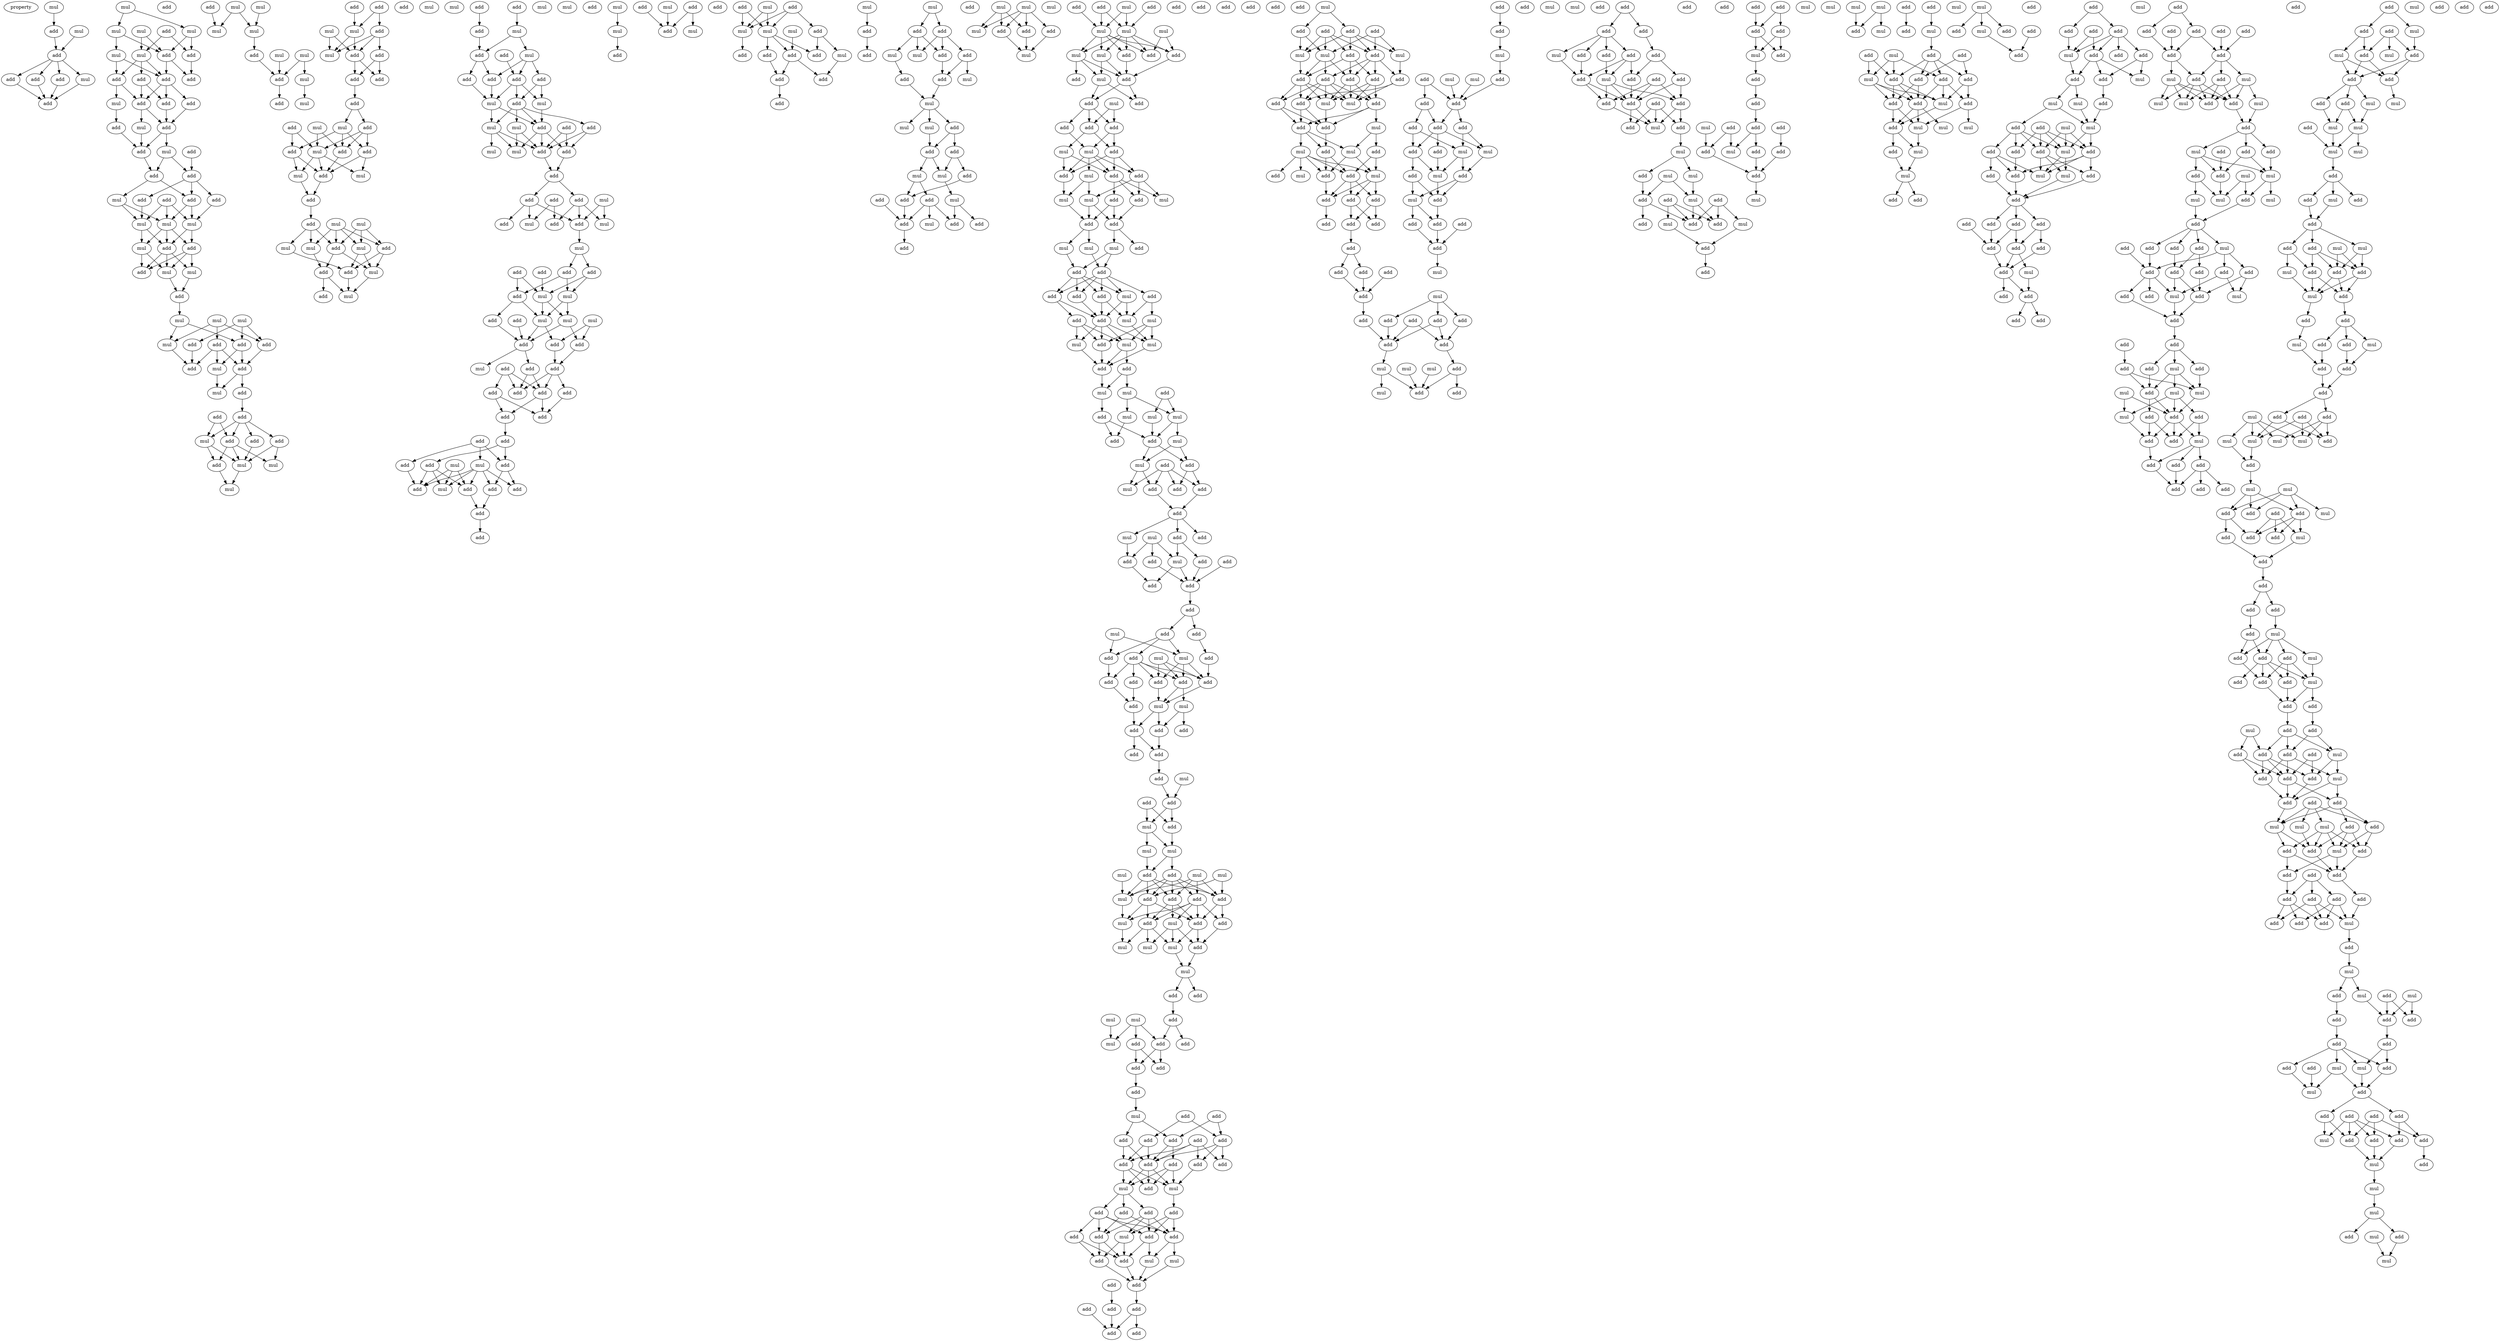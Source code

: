 digraph {
    node [fontcolor=black]
    property [mul=2,lf=1.7]
    0 [ label = mul ];
    1 [ label = mul ];
    2 [ label = add ];
    3 [ label = add ];
    4 [ label = add ];
    5 [ label = add ];
    6 [ label = add ];
    7 [ label = mul ];
    8 [ label = add ];
    9 [ label = mul ];
    10 [ label = mul ];
    11 [ label = add ];
    12 [ label = mul ];
    13 [ label = mul ];
    14 [ label = add ];
    15 [ label = mul ];
    16 [ label = mul ];
    17 [ label = add ];
    18 [ label = add ];
    19 [ label = add ];
    20 [ label = add ];
    21 [ label = add ];
    22 [ label = add ];
    23 [ label = add ];
    24 [ label = add ];
    25 [ label = mul ];
    26 [ label = mul ];
    27 [ label = add ];
    28 [ label = add ];
    29 [ label = mul ];
    30 [ label = add ];
    31 [ label = add ];
    32 [ label = add ];
    33 [ label = add ];
    34 [ label = add ];
    35 [ label = mul ];
    36 [ label = add ];
    37 [ label = add ];
    38 [ label = add ];
    39 [ label = mul ];
    40 [ label = mul ];
    41 [ label = mul ];
    42 [ label = add ];
    43 [ label = mul ];
    44 [ label = add ];
    45 [ label = mul ];
    46 [ label = add ];
    47 [ label = mul ];
    48 [ label = add ];
    49 [ label = mul ];
    50 [ label = mul ];
    51 [ label = mul ];
    52 [ label = mul ];
    53 [ label = add ];
    54 [ label = add ];
    55 [ label = add ];
    56 [ label = add ];
    57 [ label = mul ];
    58 [ label = add ];
    59 [ label = add ];
    60 [ label = mul ];
    61 [ label = add ];
    62 [ label = add ];
    63 [ label = add ];
    64 [ label = mul ];
    65 [ label = add ];
    66 [ label = add ];
    67 [ label = add ];
    68 [ label = mul ];
    69 [ label = add ];
    70 [ label = mul ];
    71 [ label = mul ];
    72 [ label = add ];
    73 [ label = add ];
    74 [ label = mul ];
    75 [ label = mul ];
    76 [ label = mul ];
    77 [ label = mul ];
    78 [ label = mul ];
    79 [ label = mul ];
    80 [ label = add ];
    81 [ label = add ];
    82 [ label = mul ];
    83 [ label = add ];
    84 [ label = mul ];
    85 [ label = add ];
    86 [ label = add ];
    87 [ label = mul ];
    88 [ label = mul ];
    89 [ label = add ];
    90 [ label = add ];
    91 [ label = mul ];
    92 [ label = add ];
    93 [ label = add ];
    94 [ label = add ];
    95 [ label = add ];
    96 [ label = add ];
    97 [ label = mul ];
    98 [ label = add ];
    99 [ label = mul ];
    100 [ label = add ];
    101 [ label = mul ];
    102 [ label = mul ];
    103 [ label = add ];
    104 [ label = add ];
    105 [ label = add ];
    106 [ label = mul ];
    107 [ label = add ];
    108 [ label = mul ];
    109 [ label = add ];
    110 [ label = add ];
    111 [ label = mul ];
    112 [ label = mul ];
    113 [ label = mul ];
    114 [ label = mul ];
    115 [ label = add ];
    116 [ label = mul ];
    117 [ label = add ];
    118 [ label = add ];
    119 [ label = add ];
    120 [ label = mul ];
    121 [ label = mul ];
    122 [ label = mul ];
    123 [ label = add ];
    124 [ label = add ];
    125 [ label = add ];
    126 [ label = add ];
    127 [ label = mul ];
    128 [ label = mul ];
    129 [ label = add ];
    130 [ label = mul ];
    131 [ label = add ];
    132 [ label = add ];
    133 [ label = add ];
    134 [ label = add ];
    135 [ label = add ];
    136 [ label = mul ];
    137 [ label = add ];
    138 [ label = mul ];
    139 [ label = add ];
    140 [ label = add ];
    141 [ label = mul ];
    142 [ label = mul ];
    143 [ label = add ];
    144 [ label = mul ];
    145 [ label = mul ];
    146 [ label = add ];
    147 [ label = add ];
    148 [ label = mul ];
    149 [ label = add ];
    150 [ label = add ];
    151 [ label = add ];
    152 [ label = add ];
    153 [ label = mul ];
    154 [ label = mul ];
    155 [ label = mul ];
    156 [ label = add ];
    157 [ label = add ];
    158 [ label = add ];
    159 [ label = mul ];
    160 [ label = add ];
    161 [ label = add ];
    162 [ label = add ];
    163 [ label = add ];
    164 [ label = add ];
    165 [ label = mul ];
    166 [ label = mul ];
    167 [ label = mul ];
    168 [ label = add ];
    169 [ label = add ];
    170 [ label = mul ];
    171 [ label = mul ];
    172 [ label = add ];
    173 [ label = add ];
    174 [ label = add ];
    175 [ label = add ];
    176 [ label = mul ];
    177 [ label = add ];
    178 [ label = add ];
    179 [ label = add ];
    180 [ label = add ];
    181 [ label = add ];
    182 [ label = add ];
    183 [ label = add ];
    184 [ label = add ];
    185 [ label = add ];
    186 [ label = add ];
    187 [ label = add ];
    188 [ label = mul ];
    189 [ label = add ];
    190 [ label = mul ];
    191 [ label = add ];
    192 [ label = mul ];
    193 [ label = add ];
    194 [ label = add ];
    195 [ label = add ];
    196 [ label = add ];
    197 [ label = add ];
    198 [ label = add ];
    199 [ label = add ];
    200 [ label = mul ];
    201 [ label = mul ];
    202 [ label = add ];
    203 [ label = add ];
    204 [ label = add ];
    205 [ label = mul ];
    206 [ label = add ];
    207 [ label = mul ];
    208 [ label = add ];
    209 [ label = mul ];
    210 [ label = add ];
    211 [ label = add ];
    212 [ label = mul ];
    213 [ label = mul ];
    214 [ label = mul ];
    215 [ label = add ];
    216 [ label = add ];
    217 [ label = mul ];
    218 [ label = add ];
    219 [ label = add ];
    220 [ label = add ];
    221 [ label = add ];
    222 [ label = add ];
    223 [ label = add ];
    224 [ label = mul ];
    225 [ label = add ];
    226 [ label = add ];
    227 [ label = mul ];
    228 [ label = add ];
    229 [ label = add ];
    230 [ label = mul ];
    231 [ label = mul ];
    232 [ label = add ];
    233 [ label = add ];
    234 [ label = add ];
    235 [ label = add ];
    236 [ label = mul ];
    237 [ label = mul ];
    238 [ label = mul ];
    239 [ label = mul ];
    240 [ label = add ];
    241 [ label = add ];
    242 [ label = add ];
    243 [ label = mul ];
    244 [ label = mul ];
    245 [ label = add ];
    246 [ label = add ];
    247 [ label = add ];
    248 [ label = add ];
    249 [ label = mul ];
    250 [ label = add ];
    251 [ label = mul ];
    252 [ label = add ];
    253 [ label = add ];
    254 [ label = add ];
    255 [ label = add ];
    256 [ label = mul ];
    257 [ label = mul ];
    258 [ label = add ];
    259 [ label = mul ];
    260 [ label = add ];
    261 [ label = add ];
    262 [ label = mul ];
    263 [ label = mul ];
    264 [ label = add ];
    265 [ label = add ];
    266 [ label = add ];
    267 [ label = mul ];
    268 [ label = add ];
    269 [ label = mul ];
    270 [ label = mul ];
    271 [ label = mul ];
    272 [ label = mul ];
    273 [ label = add ];
    274 [ label = add ];
    275 [ label = add ];
    276 [ label = mul ];
    277 [ label = add ];
    278 [ label = add ];
    279 [ label = mul ];
    280 [ label = mul ];
    281 [ label = add ];
    282 [ label = add ];
    283 [ label = add ];
    284 [ label = add ];
    285 [ label = add ];
    286 [ label = add ];
    287 [ label = mul ];
    288 [ label = mul ];
    289 [ label = mul ];
    290 [ label = add ];
    291 [ label = add ];
    292 [ label = add ];
    293 [ label = add ];
    294 [ label = mul ];
    295 [ label = mul ];
    296 [ label = mul ];
    297 [ label = add ];
    298 [ label = add ];
    299 [ label = add ];
    300 [ label = add ];
    301 [ label = add ];
    302 [ label = mul ];
    303 [ label = mul ];
    304 [ label = mul ];
    305 [ label = add ];
    306 [ label = add ];
    307 [ label = add ];
    308 [ label = mul ];
    309 [ label = add ];
    310 [ label = add ];
    311 [ label = add ];
    312 [ label = add ];
    313 [ label = mul ];
    314 [ label = add ];
    315 [ label = mul ];
    316 [ label = mul ];
    317 [ label = add ];
    318 [ label = mul ];
    319 [ label = mul ];
    320 [ label = add ];
    321 [ label = add ];
    322 [ label = mul ];
    323 [ label = add ];
    324 [ label = mul ];
    325 [ label = mul ];
    326 [ label = add ];
    327 [ label = mul ];
    328 [ label = add ];
    329 [ label = mul ];
    330 [ label = mul ];
    331 [ label = add ];
    332 [ label = add ];
    333 [ label = add ];
    334 [ label = add ];
    335 [ label = mul ];
    336 [ label = mul ];
    337 [ label = add ];
    338 [ label = add ];
    339 [ label = add ];
    340 [ label = add ];
    341 [ label = add ];
    342 [ label = mul ];
    343 [ label = mul ];
    344 [ label = add ];
    345 [ label = add ];
    346 [ label = mul ];
    347 [ label = add ];
    348 [ label = add ];
    349 [ label = add ];
    350 [ label = add ];
    351 [ label = add ];
    352 [ label = add ];
    353 [ label = add ];
    354 [ label = add ];
    355 [ label = mul ];
    356 [ label = add ];
    357 [ label = add ];
    358 [ label = add ];
    359 [ label = mul ];
    360 [ label = mul ];
    361 [ label = add ];
    362 [ label = add ];
    363 [ label = add ];
    364 [ label = add ];
    365 [ label = add ];
    366 [ label = add ];
    367 [ label = mul ];
    368 [ label = mul ];
    369 [ label = add ];
    370 [ label = add ];
    371 [ label = add ];
    372 [ label = add ];
    373 [ label = add ];
    374 [ label = add ];
    375 [ label = add ];
    376 [ label = add ];
    377 [ label = mul ];
    378 [ label = add ];
    379 [ label = add ];
    380 [ label = add ];
    381 [ label = add ];
    382 [ label = mul ];
    383 [ label = mul ];
    384 [ label = mul ];
    385 [ label = add ];
    386 [ label = mul ];
    387 [ label = mul ];
    388 [ label = add ];
    389 [ label = mul ];
    390 [ label = add ];
    391 [ label = add ];
    392 [ label = mul ];
    393 [ label = add ];
    394 [ label = add ];
    395 [ label = mul ];
    396 [ label = add ];
    397 [ label = mul ];
    398 [ label = add ];
    399 [ label = add ];
    400 [ label = add ];
    401 [ label = mul ];
    402 [ label = mul ];
    403 [ label = mul ];
    404 [ label = mul ];
    405 [ label = add ];
    406 [ label = add ];
    407 [ label = mul ];
    408 [ label = mul ];
    409 [ label = add ];
    410 [ label = add ];
    411 [ label = mul ];
    412 [ label = add ];
    413 [ label = add ];
    414 [ label = add ];
    415 [ label = add ];
    416 [ label = add ];
    417 [ label = add ];
    418 [ label = mul ];
    419 [ label = add ];
    420 [ label = add ];
    421 [ label = add ];
    422 [ label = add ];
    423 [ label = add ];
    424 [ label = add ];
    425 [ label = add ];
    426 [ label = add ];
    427 [ label = add ];
    428 [ label = add ];
    429 [ label = add ];
    430 [ label = mul ];
    431 [ label = add ];
    432 [ label = mul ];
    433 [ label = add ];
    434 [ label = add ];
    435 [ label = add ];
    436 [ label = add ];
    437 [ label = add ];
    438 [ label = mul ];
    439 [ label = add ];
    440 [ label = add ];
    441 [ label = add ];
    442 [ label = add ];
    443 [ label = mul ];
    444 [ label = mul ];
    445 [ label = add ];
    446 [ label = add ];
    447 [ label = add ];
    448 [ label = add ];
    449 [ label = add ];
    450 [ label = add ];
    451 [ label = add ];
    452 [ label = add ];
    453 [ label = mul ];
    454 [ label = add ];
    455 [ label = add ];
    456 [ label = add ];
    457 [ label = add ];
    458 [ label = add ];
    459 [ label = mul ];
    460 [ label = mul ];
    461 [ label = mul ];
    462 [ label = add ];
    463 [ label = add ];
    464 [ label = add ];
    465 [ label = add ];
    466 [ label = add ];
    467 [ label = add ];
    468 [ label = mul ];
    469 [ label = mul ];
    470 [ label = add ];
    471 [ label = add ];
    472 [ label = add ];
    473 [ label = add ];
    474 [ label = add ];
    475 [ label = mul ];
    476 [ label = add ];
    477 [ label = mul ];
    478 [ label = add ];
    479 [ label = mul ];
    480 [ label = add ];
    481 [ label = add ];
    482 [ label = add ];
    483 [ label = mul ];
    484 [ label = mul ];
    485 [ label = add ];
    486 [ label = add ];
    487 [ label = add ];
    488 [ label = add ];
    489 [ label = add ];
    490 [ label = add ];
    491 [ label = add ];
    492 [ label = add ];
    493 [ label = add ];
    494 [ label = add ];
    495 [ label = add ];
    496 [ label = mul ];
    497 [ label = add ];
    498 [ label = add ];
    499 [ label = add ];
    500 [ label = add ];
    501 [ label = add ];
    502 [ label = add ];
    503 [ label = add ];
    504 [ label = add ];
    505 [ label = mul ];
    506 [ label = mul ];
    507 [ label = mul ];
    508 [ label = add ];
    509 [ label = add ];
    510 [ label = mul ];
    511 [ label = add ];
    512 [ label = add ];
    513 [ label = add ];
    514 [ label = mul ];
    515 [ label = mul ];
    516 [ label = add ];
    517 [ label = mul ];
    518 [ label = add ];
    519 [ label = add ];
    520 [ label = add ];
    521 [ label = add ];
    522 [ label = add ];
    523 [ label = add ];
    524 [ label = add ];
    525 [ label = mul ];
    526 [ label = mul ];
    527 [ label = add ];
    528 [ label = mul ];
    529 [ label = add ];
    530 [ label = add ];
    531 [ label = mul ];
    532 [ label = add ];
    533 [ label = add ];
    534 [ label = add ];
    535 [ label = mul ];
    536 [ label = add ];
    537 [ label = add ];
    538 [ label = mul ];
    539 [ label = add ];
    540 [ label = mul ];
    541 [ label = add ];
    542 [ label = add ];
    543 [ label = add ];
    544 [ label = mul ];
    545 [ label = add ];
    546 [ label = add ];
    547 [ label = add ];
    548 [ label = add ];
    549 [ label = add ];
    550 [ label = add ];
    551 [ label = add ];
    552 [ label = mul ];
    553 [ label = add ];
    554 [ label = add ];
    555 [ label = add ];
    556 [ label = add ];
    557 [ label = add ];
    558 [ label = add ];
    559 [ label = mul ];
    560 [ label = add ];
    561 [ label = mul ];
    562 [ label = mul ];
    563 [ label = mul ];
    564 [ label = add ];
    565 [ label = mul ];
    566 [ label = add ];
    567 [ label = add ];
    568 [ label = add ];
    569 [ label = add ];
    570 [ label = mul ];
    571 [ label = add ];
    572 [ label = mul ];
    573 [ label = add ];
    574 [ label = add ];
    575 [ label = add ];
    576 [ label = add ];
    577 [ label = add ];
    578 [ label = add ];
    579 [ label = add ];
    580 [ label = mul ];
    581 [ label = add ];
    582 [ label = add ];
    583 [ label = mul ];
    584 [ label = add ];
    585 [ label = add ];
    586 [ label = add ];
    587 [ label = add ];
    588 [ label = mul ];
    589 [ label = add ];
    590 [ label = add ];
    591 [ label = mul ];
    592 [ label = add ];
    593 [ label = add ];
    594 [ label = mul ];
    595 [ label = add ];
    596 [ label = add ];
    597 [ label = mul ];
    598 [ label = mul ];
    599 [ label = mul ];
    600 [ label = add ];
    601 [ label = add ];
    602 [ label = add ];
    603 [ label = mul ];
    604 [ label = add ];
    605 [ label = mul ];
    606 [ label = add ];
    607 [ label = add ];
    608 [ label = mul ];
    609 [ label = add ];
    610 [ label = add ];
    611 [ label = add ];
    612 [ label = add ];
    613 [ label = mul ];
    614 [ label = add ];
    615 [ label = add ];
    616 [ label = add ];
    617 [ label = add ];
    618 [ label = mul ];
    619 [ label = add ];
    620 [ label = mul ];
    621 [ label = mul ];
    622 [ label = mul ];
    623 [ label = mul ];
    624 [ label = add ];
    625 [ label = mul ];
    626 [ label = add ];
    627 [ label = mul ];
    628 [ label = add ];
    629 [ label = mul ];
    630 [ label = add ];
    631 [ label = add ];
    632 [ label = add ];
    633 [ label = mul ];
    634 [ label = add ];
    635 [ label = add ];
    636 [ label = add ];
    637 [ label = add ];
    638 [ label = add ];
    639 [ label = add ];
    640 [ label = add ];
    641 [ label = add ];
    642 [ label = mul ];
    643 [ label = add ];
    644 [ label = mul ];
    645 [ label = add ];
    646 [ label = add ];
    647 [ label = mul ];
    648 [ label = add ];
    649 [ label = mul ];
    650 [ label = add ];
    651 [ label = add ];
    652 [ label = mul ];
    653 [ label = mul ];
    654 [ label = add ];
    655 [ label = mul ];
    656 [ label = add ];
    657 [ label = add ];
    658 [ label = add ];
    659 [ label = mul ];
    660 [ label = mul ];
    661 [ label = add ];
    662 [ label = add ];
    663 [ label = add ];
    664 [ label = add ];
    665 [ label = add ];
    666 [ label = add ];
    667 [ label = mul ];
    668 [ label = add ];
    669 [ label = add ];
    670 [ label = add ];
    671 [ label = add ];
    672 [ label = add ];
    673 [ label = add ];
    674 [ label = mul ];
    675 [ label = add ];
    676 [ label = add ];
    677 [ label = add ];
    678 [ label = add ];
    679 [ label = add ];
    680 [ label = add ];
    681 [ label = add ];
    682 [ label = add ];
    683 [ label = add ];
    684 [ label = add ];
    685 [ label = add ];
    686 [ label = add ];
    687 [ label = mul ];
    688 [ label = add ];
    689 [ label = add ];
    690 [ label = mul ];
    691 [ label = mul ];
    692 [ label = mul ];
    693 [ label = add ];
    694 [ label = mul ];
    695 [ label = add ];
    696 [ label = add ];
    697 [ label = add ];
    698 [ label = mul ];
    699 [ label = add ];
    700 [ label = add ];
    701 [ label = add ];
    702 [ label = mul ];
    703 [ label = mul ];
    704 [ label = add ];
    705 [ label = add ];
    706 [ label = add ];
    707 [ label = mul ];
    708 [ label = mul ];
    709 [ label = mul ];
    710 [ label = add ];
    711 [ label = add ];
    712 [ label = add ];
    713 [ label = add ];
    714 [ label = mul ];
    715 [ label = add ];
    716 [ label = add ];
    717 [ label = add ];
    718 [ label = add ];
    719 [ label = add ];
    720 [ label = add ];
    721 [ label = mul ];
    722 [ label = add ];
    723 [ label = add ];
    724 [ label = mul ];
    725 [ label = add ];
    726 [ label = add ];
    727 [ label = add ];
    728 [ label = add ];
    729 [ label = add ];
    730 [ label = add ];
    731 [ label = mul ];
    732 [ label = add ];
    733 [ label = mul ];
    734 [ label = add ];
    735 [ label = mul ];
    736 [ label = mul ];
    737 [ label = add ];
    738 [ label = add ];
    739 [ label = add ];
    740 [ label = mul ];
    741 [ label = add ];
    742 [ label = mul ];
    743 [ label = add ];
    744 [ label = add ];
    745 [ label = add ];
    746 [ label = add ];
    747 [ label = add ];
    748 [ label = add ];
    749 [ label = add ];
    750 [ label = add ];
    751 [ label = mul ];
    752 [ label = add ];
    753 [ label = add ];
    754 [ label = add ];
    755 [ label = mul ];
    756 [ label = mul ];
    757 [ label = add ];
    758 [ label = add ];
    759 [ label = add ];
    760 [ label = mul ];
    761 [ label = add ];
    762 [ label = add ];
    763 [ label = mul ];
    764 [ label = mul ];
    765 [ label = add ];
    766 [ label = mul ];
    767 [ label = mul ];
    768 [ label = mul ];
    769 [ label = add ];
    770 [ label = mul ];
    771 [ label = add ];
    772 [ label = add ];
    773 [ label = add ];
    774 [ label = add ];
    775 [ label = add ];
    776 [ label = mul ];
    777 [ label = mul ];
    778 [ label = add ];
    779 [ label = add ];
    780 [ label = mul ];
    781 [ label = add ];
    782 [ label = add ];
    783 [ label = mul ];
    784 [ label = add ];
    785 [ label = add ];
    786 [ label = add ];
    787 [ label = add ];
    788 [ label = mul ];
    789 [ label = mul ];
    790 [ label = add ];
    791 [ label = mul ];
    792 [ label = add ];
    793 [ label = add ];
    794 [ label = add ];
    795 [ label = add ];
    796 [ label = add ];
    797 [ label = mul ];
    798 [ label = mul ];
    799 [ label = mul ];
    800 [ label = mul ];
    801 [ label = mul ];
    802 [ label = add ];
    803 [ label = add ];
    804 [ label = mul ];
    805 [ label = mul ];
    806 [ label = add ];
    807 [ label = add ];
    808 [ label = add ];
    809 [ label = add ];
    810 [ label = mul ];
    811 [ label = add ];
    812 [ label = mul ];
    813 [ label = add ];
    814 [ label = add ];
    815 [ label = add ];
    816 [ label = add ];
    817 [ label = add ];
    818 [ label = add ];
    819 [ label = add ];
    820 [ label = mul ];
    821 [ label = add ];
    822 [ label = add ];
    823 [ label = mul ];
    824 [ label = add ];
    825 [ label = mul ];
    826 [ label = add ];
    827 [ label = add ];
    828 [ label = add ];
    829 [ label = add ];
    830 [ label = add ];
    831 [ label = mul ];
    832 [ label = add ];
    833 [ label = add ];
    834 [ label = add ];
    835 [ label = mul ];
    836 [ label = add ];
    837 [ label = add ];
    838 [ label = add ];
    839 [ label = add ];
    840 [ label = mul ];
    841 [ label = add ];
    842 [ label = add ];
    843 [ label = add ];
    844 [ label = add ];
    845 [ label = add ];
    846 [ label = add ];
    847 [ label = mul ];
    848 [ label = add ];
    849 [ label = mul ];
    850 [ label = mul ];
    851 [ label = add ];
    852 [ label = add ];
    853 [ label = mul ];
    854 [ label = add ];
    855 [ label = add ];
    856 [ label = add ];
    857 [ label = add ];
    858 [ label = add ];
    859 [ label = add ];
    860 [ label = add ];
    861 [ label = add ];
    862 [ label = add ];
    863 [ label = add ];
    864 [ label = add ];
    865 [ label = mul ];
    866 [ label = add ];
    867 [ label = mul ];
    868 [ label = add ];
    869 [ label = mul ];
    870 [ label = mul ];
    871 [ label = add ];
    872 [ label = add ];
    873 [ label = add ];
    874 [ label = add ];
    875 [ label = add ];
    876 [ label = add ];
    877 [ label = add ];
    878 [ label = add ];
    879 [ label = mul ];
    880 [ label = add ];
    881 [ label = add ];
    882 [ label = mul ];
    883 [ label = mul ];
    884 [ label = add ];
    885 [ label = add ];
    886 [ label = add ];
    887 [ label = add ];
    888 [ label = add ];
    889 [ label = add ];
    890 [ label = add ];
    891 [ label = add ];
    892 [ label = mul ];
    893 [ label = add ];
    894 [ label = mul ];
    895 [ label = add ];
    896 [ label = mul ];
    897 [ label = add ];
    898 [ label = mul ];
    899 [ label = add ];
    900 [ label = mul ];
    901 [ label = add ];
    902 [ label = add ];
    903 [ label = mul ];
    0 -> 2 [ name = 0 ];
    1 -> 3 [ name = 1 ];
    2 -> 3 [ name = 2 ];
    3 -> 4 [ name = 3 ];
    3 -> 5 [ name = 4 ];
    3 -> 6 [ name = 5 ];
    3 -> 7 [ name = 6 ];
    4 -> 8 [ name = 7 ];
    5 -> 8 [ name = 8 ];
    6 -> 8 [ name = 9 ];
    7 -> 8 [ name = 10 ];
    9 -> 10 [ name = 11 ];
    9 -> 13 [ name = 12 ];
    10 -> 14 [ name = 13 ];
    10 -> 17 [ name = 14 ];
    11 -> 16 [ name = 15 ];
    11 -> 17 [ name = 16 ];
    12 -> 14 [ name = 17 ];
    12 -> 16 [ name = 18 ];
    13 -> 14 [ name = 19 ];
    13 -> 15 [ name = 20 ];
    14 -> 19 [ name = 21 ];
    14 -> 21 [ name = 22 ];
    15 -> 19 [ name = 23 ];
    15 -> 20 [ name = 24 ];
    16 -> 18 [ name = 25 ];
    16 -> 19 [ name = 26 ];
    16 -> 20 [ name = 27 ];
    17 -> 21 [ name = 28 ];
    18 -> 23 [ name = 29 ];
    18 -> 24 [ name = 30 ];
    19 -> 22 [ name = 31 ];
    19 -> 23 [ name = 32 ];
    19 -> 24 [ name = 33 ];
    20 -> 24 [ name = 34 ];
    20 -> 25 [ name = 35 ];
    22 -> 27 [ name = 36 ];
    23 -> 27 [ name = 37 ];
    24 -> 26 [ name = 38 ];
    24 -> 27 [ name = 39 ];
    25 -> 28 [ name = 40 ];
    26 -> 30 [ name = 41 ];
    27 -> 29 [ name = 42 ];
    27 -> 30 [ name = 43 ];
    28 -> 30 [ name = 44 ];
    29 -> 32 [ name = 45 ];
    29 -> 33 [ name = 46 ];
    30 -> 32 [ name = 47 ];
    31 -> 33 [ name = 48 ];
    32 -> 35 [ name = 49 ];
    32 -> 38 [ name = 50 ];
    33 -> 36 [ name = 51 ];
    33 -> 37 [ name = 52 ];
    33 -> 38 [ name = 53 ];
    34 -> 39 [ name = 54 ];
    34 -> 40 [ name = 55 ];
    34 -> 41 [ name = 56 ];
    35 -> 39 [ name = 57 ];
    35 -> 41 [ name = 58 ];
    36 -> 40 [ name = 59 ];
    37 -> 41 [ name = 60 ];
    38 -> 39 [ name = 61 ];
    38 -> 40 [ name = 62 ];
    39 -> 42 [ name = 63 ];
    39 -> 43 [ name = 64 ];
    39 -> 44 [ name = 65 ];
    40 -> 42 [ name = 66 ];
    40 -> 44 [ name = 67 ];
    41 -> 42 [ name = 68 ];
    41 -> 43 [ name = 69 ];
    42 -> 45 [ name = 70 ];
    42 -> 46 [ name = 71 ];
    42 -> 47 [ name = 72 ];
    43 -> 46 [ name = 73 ];
    43 -> 47 [ name = 74 ];
    44 -> 45 [ name = 75 ];
    44 -> 46 [ name = 76 ];
    44 -> 47 [ name = 77 ];
    45 -> 48 [ name = 78 ];
    47 -> 48 [ name = 79 ];
    48 -> 50 [ name = 80 ];
    49 -> 54 [ name = 81 ];
    49 -> 55 [ name = 82 ];
    49 -> 56 [ name = 83 ];
    50 -> 52 [ name = 84 ];
    50 -> 56 [ name = 85 ];
    51 -> 52 [ name = 86 ];
    51 -> 53 [ name = 87 ];
    51 -> 55 [ name = 88 ];
    52 -> 58 [ name = 89 ];
    53 -> 57 [ name = 90 ];
    53 -> 58 [ name = 91 ];
    53 -> 59 [ name = 92 ];
    54 -> 58 [ name = 93 ];
    55 -> 59 [ name = 94 ];
    56 -> 57 [ name = 95 ];
    56 -> 59 [ name = 96 ];
    57 -> 60 [ name = 97 ];
    59 -> 60 [ name = 98 ];
    59 -> 61 [ name = 99 ];
    61 -> 63 [ name = 100 ];
    62 -> 64 [ name = 101 ];
    62 -> 66 [ name = 102 ];
    63 -> 64 [ name = 103 ];
    63 -> 65 [ name = 104 ];
    63 -> 66 [ name = 105 ];
    63 -> 67 [ name = 106 ];
    64 -> 68 [ name = 107 ];
    64 -> 69 [ name = 108 ];
    65 -> 68 [ name = 109 ];
    66 -> 68 [ name = 110 ];
    66 -> 69 [ name = 111 ];
    66 -> 70 [ name = 112 ];
    67 -> 68 [ name = 113 ];
    67 -> 70 [ name = 114 ];
    68 -> 71 [ name = 115 ];
    69 -> 71 [ name = 116 ];
    73 -> 77 [ name = 117 ];
    74 -> 76 [ name = 118 ];
    75 -> 76 [ name = 119 ];
    75 -> 77 [ name = 120 ];
    76 -> 80 [ name = 121 ];
    78 -> 81 [ name = 122 ];
    79 -> 81 [ name = 123 ];
    79 -> 82 [ name = 124 ];
    80 -> 81 [ name = 125 ];
    81 -> 83 [ name = 126 ];
    82 -> 84 [ name = 127 ];
    85 -> 88 [ name = 128 ];
    85 -> 89 [ name = 129 ];
    86 -> 88 [ name = 130 ];
    87 -> 91 [ name = 131 ];
    87 -> 92 [ name = 132 ];
    88 -> 91 [ name = 133 ];
    88 -> 92 [ name = 134 ];
    89 -> 90 [ name = 135 ];
    89 -> 91 [ name = 136 ];
    89 -> 92 [ name = 137 ];
    90 -> 93 [ name = 138 ];
    90 -> 95 [ name = 139 ];
    92 -> 93 [ name = 140 ];
    92 -> 95 [ name = 141 ];
    95 -> 96 [ name = 142 ];
    96 -> 98 [ name = 143 ];
    96 -> 101 [ name = 144 ];
    98 -> 102 [ name = 145 ];
    98 -> 103 [ name = 146 ];
    98 -> 104 [ name = 147 ];
    99 -> 102 [ name = 148 ];
    99 -> 103 [ name = 149 ];
    100 -> 102 [ name = 150 ];
    100 -> 105 [ name = 151 ];
    101 -> 103 [ name = 152 ];
    101 -> 104 [ name = 153 ];
    101 -> 105 [ name = 154 ];
    102 -> 106 [ name = 155 ];
    102 -> 107 [ name = 156 ];
    102 -> 108 [ name = 157 ];
    103 -> 107 [ name = 158 ];
    104 -> 106 [ name = 159 ];
    104 -> 107 [ name = 160 ];
    105 -> 107 [ name = 161 ];
    105 -> 108 [ name = 162 ];
    107 -> 109 [ name = 163 ];
    108 -> 109 [ name = 164 ];
    109 -> 110 [ name = 165 ];
    110 -> 113 [ name = 166 ];
    110 -> 114 [ name = 167 ];
    110 -> 115 [ name = 168 ];
    111 -> 115 [ name = 169 ];
    111 -> 116 [ name = 170 ];
    111 -> 117 [ name = 171 ];
    112 -> 113 [ name = 172 ];
    112 -> 115 [ name = 173 ];
    112 -> 116 [ name = 174 ];
    112 -> 117 [ name = 175 ];
    113 -> 119 [ name = 176 ];
    114 -> 118 [ name = 177 ];
    115 -> 119 [ name = 178 ];
    115 -> 120 [ name = 179 ];
    116 -> 118 [ name = 180 ];
    116 -> 120 [ name = 181 ];
    117 -> 118 [ name = 182 ];
    117 -> 120 [ name = 183 ];
    118 -> 121 [ name = 184 ];
    119 -> 121 [ name = 185 ];
    119 -> 123 [ name = 186 ];
    120 -> 121 [ name = 187 ];
    124 -> 126 [ name = 188 ];
    125 -> 127 [ name = 189 ];
    126 -> 131 [ name = 190 ];
    127 -> 128 [ name = 191 ];
    127 -> 131 [ name = 192 ];
    128 -> 132 [ name = 193 ];
    128 -> 134 [ name = 194 ];
    128 -> 135 [ name = 195 ];
    129 -> 134 [ name = 196 ];
    131 -> 133 [ name = 197 ];
    131 -> 135 [ name = 198 ];
    132 -> 137 [ name = 199 ];
    132 -> 138 [ name = 200 ];
    133 -> 136 [ name = 201 ];
    134 -> 136 [ name = 202 ];
    134 -> 137 [ name = 203 ];
    134 -> 138 [ name = 204 ];
    135 -> 136 [ name = 205 ];
    136 -> 139 [ name = 206 ];
    136 -> 141 [ name = 207 ];
    137 -> 139 [ name = 208 ];
    137 -> 140 [ name = 209 ];
    137 -> 141 [ name = 210 ];
    137 -> 142 [ name = 211 ];
    138 -> 139 [ name = 212 ];
    139 -> 146 [ name = 213 ];
    139 -> 147 [ name = 214 ];
    139 -> 148 [ name = 215 ];
    140 -> 146 [ name = 216 ];
    140 -> 147 [ name = 217 ];
    141 -> 145 [ name = 218 ];
    141 -> 147 [ name = 219 ];
    141 -> 148 [ name = 220 ];
    142 -> 147 [ name = 221 ];
    142 -> 148 [ name = 222 ];
    143 -> 146 [ name = 223 ];
    143 -> 147 [ name = 224 ];
    146 -> 149 [ name = 225 ];
    147 -> 149 [ name = 226 ];
    149 -> 150 [ name = 227 ];
    149 -> 151 [ name = 228 ];
    150 -> 155 [ name = 229 ];
    150 -> 157 [ name = 230 ];
    150 -> 158 [ name = 231 ];
    151 -> 154 [ name = 232 ];
    151 -> 156 [ name = 233 ];
    151 -> 158 [ name = 234 ];
    152 -> 155 [ name = 235 ];
    152 -> 156 [ name = 236 ];
    153 -> 154 [ name = 237 ];
    153 -> 158 [ name = 238 ];
    158 -> 159 [ name = 239 ];
    159 -> 161 [ name = 240 ];
    159 -> 163 [ name = 241 ];
    160 -> 165 [ name = 242 ];
    161 -> 165 [ name = 243 ];
    161 -> 166 [ name = 244 ];
    162 -> 164 [ name = 245 ];
    162 -> 165 [ name = 246 ];
    163 -> 164 [ name = 247 ];
    163 -> 166 [ name = 248 ];
    164 -> 167 [ name = 249 ];
    164 -> 168 [ name = 250 ];
    165 -> 167 [ name = 251 ];
    165 -> 170 [ name = 252 ];
    166 -> 167 [ name = 253 ];
    166 -> 170 [ name = 254 ];
    167 -> 172 [ name = 255 ];
    167 -> 174 [ name = 256 ];
    168 -> 172 [ name = 257 ];
    169 -> 172 [ name = 258 ];
    170 -> 172 [ name = 259 ];
    170 -> 173 [ name = 260 ];
    171 -> 173 [ name = 261 ];
    171 -> 174 [ name = 262 ];
    172 -> 176 [ name = 263 ];
    172 -> 177 [ name = 264 ];
    173 -> 175 [ name = 265 ];
    174 -> 175 [ name = 266 ];
    175 -> 179 [ name = 267 ];
    175 -> 180 [ name = 268 ];
    175 -> 182 [ name = 269 ];
    177 -> 179 [ name = 270 ];
    177 -> 182 [ name = 271 ];
    178 -> 179 [ name = 272 ];
    178 -> 181 [ name = 273 ];
    178 -> 182 [ name = 274 ];
    179 -> 183 [ name = 275 ];
    179 -> 184 [ name = 276 ];
    180 -> 183 [ name = 277 ];
    181 -> 183 [ name = 278 ];
    181 -> 184 [ name = 279 ];
    184 -> 185 [ name = 280 ];
    185 -> 189 [ name = 281 ];
    185 -> 191 [ name = 282 ];
    186 -> 187 [ name = 283 ];
    186 -> 189 [ name = 284 ];
    186 -> 190 [ name = 285 ];
    187 -> 196 [ name = 286 ];
    188 -> 192 [ name = 287 ];
    188 -> 194 [ name = 288 ];
    188 -> 196 [ name = 289 ];
    189 -> 193 [ name = 290 ];
    189 -> 195 [ name = 291 ];
    190 -> 192 [ name = 292 ];
    190 -> 193 [ name = 293 ];
    190 -> 194 [ name = 294 ];
    190 -> 195 [ name = 295 ];
    190 -> 196 [ name = 296 ];
    191 -> 192 [ name = 297 ];
    191 -> 194 [ name = 298 ];
    191 -> 196 [ name = 299 ];
    194 -> 197 [ name = 300 ];
    195 -> 197 [ name = 301 ];
    197 -> 198 [ name = 302 ];
    200 -> 201 [ name = 303 ];
    201 -> 202 [ name = 304 ];
    203 -> 208 [ name = 305 ];
    204 -> 207 [ name = 306 ];
    204 -> 208 [ name = 307 ];
    205 -> 208 [ name = 308 ];
    209 -> 213 [ name = 309 ];
    209 -> 214 [ name = 310 ];
    210 -> 213 [ name = 311 ];
    210 -> 214 [ name = 312 ];
    211 -> 213 [ name = 313 ];
    211 -> 214 [ name = 314 ];
    211 -> 215 [ name = 315 ];
    212 -> 220 [ name = 316 ];
    213 -> 218 [ name = 317 ];
    214 -> 216 [ name = 318 ];
    214 -> 219 [ name = 319 ];
    214 -> 220 [ name = 320 ];
    215 -> 217 [ name = 321 ];
    215 -> 219 [ name = 322 ];
    216 -> 221 [ name = 323 ];
    217 -> 222 [ name = 324 ];
    220 -> 221 [ name = 325 ];
    220 -> 222 [ name = 326 ];
    221 -> 223 [ name = 327 ];
    224 -> 225 [ name = 328 ];
    225 -> 226 [ name = 329 ];
    227 -> 228 [ name = 330 ];
    227 -> 229 [ name = 331 ];
    228 -> 230 [ name = 332 ];
    228 -> 231 [ name = 333 ];
    228 -> 232 [ name = 334 ];
    229 -> 230 [ name = 335 ];
    229 -> 232 [ name = 336 ];
    229 -> 233 [ name = 337 ];
    231 -> 234 [ name = 338 ];
    232 -> 235 [ name = 339 ];
    233 -> 235 [ name = 340 ];
    233 -> 236 [ name = 341 ];
    234 -> 237 [ name = 342 ];
    235 -> 237 [ name = 343 ];
    237 -> 238 [ name = 344 ];
    237 -> 239 [ name = 345 ];
    237 -> 240 [ name = 346 ];
    239 -> 241 [ name = 347 ];
    240 -> 241 [ name = 348 ];
    240 -> 242 [ name = 349 ];
    241 -> 243 [ name = 350 ];
    241 -> 244 [ name = 351 ];
    242 -> 244 [ name = 352 ];
    242 -> 245 [ name = 353 ];
    243 -> 247 [ name = 354 ];
    243 -> 248 [ name = 355 ];
    244 -> 249 [ name = 356 ];
    245 -> 247 [ name = 357 ];
    246 -> 253 [ name = 358 ];
    247 -> 253 [ name = 359 ];
    248 -> 250 [ name = 360 ];
    248 -> 251 [ name = 361 ];
    248 -> 253 [ name = 362 ];
    249 -> 250 [ name = 363 ];
    249 -> 252 [ name = 364 ];
    253 -> 255 [ name = 365 ];
    256 -> 259 [ name = 366 ];
    256 -> 260 [ name = 367 ];
    256 -> 261 [ name = 368 ];
    257 -> 258 [ name = 369 ];
    257 -> 259 [ name = 370 ];
    257 -> 260 [ name = 371 ];
    257 -> 261 [ name = 372 ];
    258 -> 263 [ name = 373 ];
    260 -> 263 [ name = 374 ];
    261 -> 263 [ name = 375 ];
    264 -> 271 [ name = 376 ];
    266 -> 270 [ name = 377 ];
    266 -> 271 [ name = 378 ];
    267 -> 270 [ name = 379 ];
    267 -> 271 [ name = 380 ];
    268 -> 270 [ name = 381 ];
    269 -> 273 [ name = 382 ];
    269 -> 275 [ name = 383 ];
    270 -> 272 [ name = 384 ];
    270 -> 273 [ name = 385 ];
    270 -> 274 [ name = 386 ];
    270 -> 275 [ name = 387 ];
    270 -> 276 [ name = 388 ];
    271 -> 272 [ name = 389 ];
    271 -> 273 [ name = 390 ];
    271 -> 274 [ name = 391 ];
    271 -> 275 [ name = 392 ];
    271 -> 276 [ name = 393 ];
    272 -> 277 [ name = 394 ];
    272 -> 279 [ name = 395 ];
    273 -> 277 [ name = 396 ];
    274 -> 277 [ name = 397 ];
    276 -> 277 [ name = 398 ];
    276 -> 278 [ name = 399 ];
    276 -> 279 [ name = 400 ];
    277 -> 281 [ name = 401 ];
    277 -> 282 [ name = 402 ];
    279 -> 281 [ name = 403 ];
    279 -> 282 [ name = 404 ];
    280 -> 284 [ name = 405 ];
    280 -> 285 [ name = 406 ];
    282 -> 283 [ name = 407 ];
    282 -> 284 [ name = 408 ];
    282 -> 285 [ name = 409 ];
    283 -> 287 [ name = 410 ];
    284 -> 286 [ name = 411 ];
    284 -> 288 [ name = 412 ];
    285 -> 286 [ name = 413 ];
    285 -> 287 [ name = 414 ];
    286 -> 290 [ name = 415 ];
    286 -> 291 [ name = 416 ];
    286 -> 292 [ name = 417 ];
    287 -> 289 [ name = 418 ];
    287 -> 290 [ name = 419 ];
    287 -> 291 [ name = 420 ];
    287 -> 292 [ name = 421 ];
    288 -> 290 [ name = 422 ];
    288 -> 291 [ name = 423 ];
    289 -> 294 [ name = 424 ];
    289 -> 295 [ name = 425 ];
    290 -> 293 [ name = 426 ];
    290 -> 296 [ name = 427 ];
    290 -> 297 [ name = 428 ];
    291 -> 295 [ name = 429 ];
    292 -> 294 [ name = 430 ];
    292 -> 296 [ name = 431 ];
    292 -> 297 [ name = 432 ];
    293 -> 298 [ name = 433 ];
    293 -> 299 [ name = 434 ];
    294 -> 298 [ name = 435 ];
    294 -> 299 [ name = 436 ];
    295 -> 298 [ name = 437 ];
    297 -> 299 [ name = 438 ];
    298 -> 302 [ name = 439 ];
    298 -> 303 [ name = 440 ];
    299 -> 301 [ name = 441 ];
    299 -> 304 [ name = 442 ];
    302 -> 306 [ name = 443 ];
    303 -> 305 [ name = 444 ];
    304 -> 305 [ name = 445 ];
    304 -> 306 [ name = 446 ];
    305 -> 307 [ name = 447 ];
    305 -> 308 [ name = 448 ];
    305 -> 309 [ name = 449 ];
    305 -> 310 [ name = 450 ];
    306 -> 307 [ name = 451 ];
    306 -> 308 [ name = 452 ];
    306 -> 309 [ name = 453 ];
    306 -> 310 [ name = 454 ];
    306 -> 311 [ name = 455 ];
    307 -> 314 [ name = 456 ];
    307 -> 315 [ name = 457 ];
    308 -> 314 [ name = 458 ];
    308 -> 315 [ name = 459 ];
    309 -> 312 [ name = 460 ];
    309 -> 314 [ name = 461 ];
    310 -> 314 [ name = 462 ];
    311 -> 313 [ name = 463 ];
    311 -> 315 [ name = 464 ];
    312 -> 316 [ name = 465 ];
    312 -> 317 [ name = 466 ];
    312 -> 319 [ name = 467 ];
    313 -> 317 [ name = 468 ];
    313 -> 318 [ name = 469 ];
    313 -> 319 [ name = 470 ];
    314 -> 316 [ name = 471 ];
    314 -> 317 [ name = 472 ];
    314 -> 318 [ name = 473 ];
    314 -> 319 [ name = 474 ];
    315 -> 318 [ name = 475 ];
    316 -> 321 [ name = 476 ];
    317 -> 321 [ name = 477 ];
    318 -> 321 [ name = 478 ];
    319 -> 320 [ name = 479 ];
    319 -> 321 [ name = 480 ];
    320 -> 322 [ name = 481 ];
    320 -> 324 [ name = 482 ];
    321 -> 322 [ name = 483 ];
    322 -> 328 [ name = 484 ];
    323 -> 327 [ name = 485 ];
    323 -> 329 [ name = 486 ];
    324 -> 325 [ name = 487 ];
    324 -> 327 [ name = 488 ];
    325 -> 331 [ name = 489 ];
    327 -> 330 [ name = 490 ];
    327 -> 332 [ name = 491 ];
    328 -> 331 [ name = 492 ];
    328 -> 332 [ name = 493 ];
    329 -> 332 [ name = 494 ];
    330 -> 333 [ name = 495 ];
    330 -> 335 [ name = 496 ];
    332 -> 333 [ name = 497 ];
    332 -> 335 [ name = 498 ];
    333 -> 337 [ name = 499 ];
    333 -> 339 [ name = 500 ];
    334 -> 336 [ name = 501 ];
    334 -> 337 [ name = 502 ];
    334 -> 338 [ name = 503 ];
    334 -> 339 [ name = 504 ];
    335 -> 336 [ name = 505 ];
    335 -> 338 [ name = 506 ];
    337 -> 340 [ name = 507 ];
    338 -> 340 [ name = 508 ];
    340 -> 341 [ name = 509 ];
    340 -> 342 [ name = 510 ];
    340 -> 344 [ name = 511 ];
    342 -> 345 [ name = 512 ];
    343 -> 345 [ name = 513 ];
    343 -> 346 [ name = 514 ];
    343 -> 348 [ name = 515 ];
    344 -> 346 [ name = 516 ];
    344 -> 349 [ name = 517 ];
    345 -> 351 [ name = 518 ];
    346 -> 350 [ name = 519 ];
    346 -> 351 [ name = 520 ];
    347 -> 350 [ name = 521 ];
    348 -> 350 [ name = 522 ];
    349 -> 350 [ name = 523 ];
    350 -> 352 [ name = 524 ];
    352 -> 353 [ name = 525 ];
    352 -> 354 [ name = 526 ];
    353 -> 357 [ name = 527 ];
    353 -> 358 [ name = 528 ];
    353 -> 360 [ name = 529 ];
    354 -> 356 [ name = 530 ];
    355 -> 357 [ name = 531 ];
    355 -> 360 [ name = 532 ];
    356 -> 364 [ name = 533 ];
    357 -> 365 [ name = 534 ];
    358 -> 361 [ name = 535 ];
    358 -> 362 [ name = 536 ];
    358 -> 363 [ name = 537 ];
    358 -> 364 [ name = 538 ];
    358 -> 365 [ name = 539 ];
    359 -> 362 [ name = 540 ];
    359 -> 363 [ name = 541 ];
    359 -> 364 [ name = 542 ];
    360 -> 362 [ name = 543 ];
    360 -> 363 [ name = 544 ];
    360 -> 364 [ name = 545 ];
    361 -> 366 [ name = 546 ];
    362 -> 367 [ name = 547 ];
    362 -> 368 [ name = 548 ];
    363 -> 367 [ name = 549 ];
    364 -> 367 [ name = 550 ];
    365 -> 366 [ name = 551 ];
    366 -> 372 [ name = 552 ];
    367 -> 372 [ name = 553 ];
    367 -> 373 [ name = 554 ];
    368 -> 371 [ name = 555 ];
    368 -> 373 [ name = 556 ];
    372 -> 374 [ name = 557 ];
    372 -> 375 [ name = 558 ];
    373 -> 374 [ name = 559 ];
    374 -> 376 [ name = 560 ];
    376 -> 379 [ name = 561 ];
    377 -> 379 [ name = 562 ];
    379 -> 381 [ name = 563 ];
    379 -> 382 [ name = 564 ];
    380 -> 381 [ name = 565 ];
    380 -> 382 [ name = 566 ];
    381 -> 384 [ name = 567 ];
    382 -> 383 [ name = 568 ];
    382 -> 384 [ name = 569 ];
    383 -> 385 [ name = 570 ];
    384 -> 385 [ name = 571 ];
    384 -> 388 [ name = 572 ];
    385 -> 390 [ name = 573 ];
    385 -> 392 [ name = 574 ];
    385 -> 393 [ name = 575 ];
    385 -> 394 [ name = 576 ];
    386 -> 391 [ name = 577 ];
    386 -> 392 [ name = 578 ];
    386 -> 393 [ name = 579 ];
    386 -> 394 [ name = 580 ];
    387 -> 390 [ name = 581 ];
    387 -> 394 [ name = 582 ];
    388 -> 390 [ name = 583 ];
    388 -> 391 [ name = 584 ];
    388 -> 392 [ name = 585 ];
    388 -> 393 [ name = 586 ];
    388 -> 394 [ name = 587 ];
    389 -> 392 [ name = 588 ];
    390 -> 397 [ name = 589 ];
    390 -> 398 [ name = 590 ];
    390 -> 399 [ name = 591 ];
    391 -> 395 [ name = 592 ];
    391 -> 396 [ name = 593 ];
    391 -> 397 [ name = 594 ];
    391 -> 398 [ name = 595 ];
    391 -> 399 [ name = 596 ];
    392 -> 397 [ name = 597 ];
    393 -> 395 [ name = 598 ];
    393 -> 398 [ name = 599 ];
    393 -> 399 [ name = 600 ];
    394 -> 396 [ name = 601 ];
    394 -> 398 [ name = 602 ];
    395 -> 400 [ name = 603 ];
    395 -> 402 [ name = 604 ];
    395 -> 403 [ name = 605 ];
    396 -> 400 [ name = 606 ];
    397 -> 401 [ name = 607 ];
    398 -> 400 [ name = 608 ];
    398 -> 402 [ name = 609 ];
    399 -> 401 [ name = 610 ];
    399 -> 402 [ name = 611 ];
    399 -> 403 [ name = 612 ];
    400 -> 404 [ name = 613 ];
    402 -> 404 [ name = 614 ];
    404 -> 405 [ name = 615 ];
    404 -> 406 [ name = 616 ];
    405 -> 409 [ name = 617 ];
    407 -> 411 [ name = 618 ];
    408 -> 410 [ name = 619 ];
    408 -> 411 [ name = 620 ];
    408 -> 413 [ name = 621 ];
    409 -> 410 [ name = 622 ];
    409 -> 412 [ name = 623 ];
    410 -> 414 [ name = 624 ];
    410 -> 415 [ name = 625 ];
    413 -> 414 [ name = 626 ];
    413 -> 415 [ name = 627 ];
    415 -> 416 [ name = 628 ];
    416 -> 418 [ name = 629 ];
    417 -> 420 [ name = 630 ];
    417 -> 422 [ name = 631 ];
    418 -> 421 [ name = 632 ];
    418 -> 423 [ name = 633 ];
    419 -> 420 [ name = 634 ];
    419 -> 421 [ name = 635 ];
    420 -> 427 [ name = 636 ];
    420 -> 428 [ name = 637 ];
    420 -> 429 [ name = 638 ];
    421 -> 426 [ name = 639 ];
    421 -> 428 [ name = 640 ];
    422 -> 425 [ name = 641 ];
    422 -> 428 [ name = 642 ];
    423 -> 425 [ name = 643 ];
    423 -> 428 [ name = 644 ];
    424 -> 425 [ name = 645 ];
    424 -> 427 [ name = 646 ];
    424 -> 428 [ name = 647 ];
    424 -> 429 [ name = 648 ];
    425 -> 430 [ name = 649 ];
    425 -> 431 [ name = 650 ];
    425 -> 432 [ name = 651 ];
    426 -> 430 [ name = 652 ];
    426 -> 431 [ name = 653 ];
    426 -> 432 [ name = 654 ];
    428 -> 430 [ name = 655 ];
    428 -> 431 [ name = 656 ];
    428 -> 432 [ name = 657 ];
    429 -> 430 [ name = 658 ];
    430 -> 436 [ name = 659 ];
    432 -> 433 [ name = 660 ];
    432 -> 434 [ name = 661 ];
    432 -> 435 [ name = 662 ];
    433 -> 437 [ name = 663 ];
    433 -> 439 [ name = 664 ];
    433 -> 440 [ name = 665 ];
    433 -> 441 [ name = 666 ];
    434 -> 437 [ name = 667 ];
    434 -> 438 [ name = 668 ];
    434 -> 440 [ name = 669 ];
    434 -> 441 [ name = 670 ];
    435 -> 440 [ name = 671 ];
    435 -> 441 [ name = 672 ];
    436 -> 437 [ name = 673 ];
    436 -> 438 [ name = 674 ];
    436 -> 441 [ name = 675 ];
    437 -> 443 [ name = 676 ];
    437 -> 445 [ name = 677 ];
    438 -> 442 [ name = 678 ];
    438 -> 445 [ name = 679 ];
    439 -> 442 [ name = 680 ];
    439 -> 445 [ name = 681 ];
    440 -> 442 [ name = 682 ];
    440 -> 445 [ name = 683 ];
    441 -> 443 [ name = 684 ];
    441 -> 444 [ name = 685 ];
    442 -> 446 [ name = 686 ];
    443 -> 446 [ name = 687 ];
    444 -> 446 [ name = 688 ];
    445 -> 446 [ name = 689 ];
    446 -> 448 [ name = 690 ];
    447 -> 450 [ name = 691 ];
    448 -> 451 [ name = 692 ];
    448 -> 452 [ name = 693 ];
    449 -> 451 [ name = 694 ];
    450 -> 451 [ name = 695 ];
    453 -> 455 [ name = 696 ];
    453 -> 457 [ name = 697 ];
    454 -> 458 [ name = 698 ];
    454 -> 459 [ name = 699 ];
    454 -> 460 [ name = 700 ];
    455 -> 460 [ name = 701 ];
    455 -> 461 [ name = 702 ];
    456 -> 458 [ name = 703 ];
    456 -> 460 [ name = 704 ];
    456 -> 461 [ name = 705 ];
    456 -> 462 [ name = 706 ];
    457 -> 458 [ name = 707 ];
    457 -> 459 [ name = 708 ];
    457 -> 461 [ name = 709 ];
    457 -> 462 [ name = 710 ];
    458 -> 463 [ name = 711 ];
    458 -> 464 [ name = 712 ];
    458 -> 466 [ name = 713 ];
    458 -> 467 [ name = 714 ];
    459 -> 466 [ name = 715 ];
    460 -> 463 [ name = 716 ];
    460 -> 464 [ name = 717 ];
    460 -> 465 [ name = 718 ];
    461 -> 465 [ name = 719 ];
    462 -> 463 [ name = 720 ];
    462 -> 465 [ name = 721 ];
    462 -> 467 [ name = 722 ];
    463 -> 468 [ name = 723 ];
    463 -> 469 [ name = 724 ];
    463 -> 472 [ name = 725 ];
    464 -> 468 [ name = 726 ];
    464 -> 469 [ name = 727 ];
    464 -> 470 [ name = 728 ];
    464 -> 471 [ name = 729 ];
    464 -> 472 [ name = 730 ];
    465 -> 468 [ name = 731 ];
    465 -> 469 [ name = 732 ];
    465 -> 470 [ name = 733 ];
    465 -> 471 [ name = 734 ];
    466 -> 469 [ name = 735 ];
    466 -> 470 [ name = 736 ];
    467 -> 468 [ name = 737 ];
    467 -> 469 [ name = 738 ];
    467 -> 472 [ name = 739 ];
    468 -> 474 [ name = 740 ];
    470 -> 473 [ name = 741 ];
    470 -> 474 [ name = 742 ];
    471 -> 473 [ name = 743 ];
    471 -> 474 [ name = 744 ];
    472 -> 473 [ name = 745 ];
    472 -> 474 [ name = 746 ];
    472 -> 475 [ name = 747 ];
    473 -> 476 [ name = 748 ];
    473 -> 477 [ name = 749 ];
    473 -> 479 [ name = 750 ];
    474 -> 476 [ name = 751 ];
    475 -> 477 [ name = 752 ];
    475 -> 478 [ name = 753 ];
    476 -> 480 [ name = 754 ];
    476 -> 481 [ name = 755 ];
    477 -> 481 [ name = 756 ];
    477 -> 484 [ name = 757 ];
    478 -> 480 [ name = 758 ];
    478 -> 484 [ name = 759 ];
    479 -> 480 [ name = 760 ];
    479 -> 481 [ name = 761 ];
    479 -> 482 [ name = 762 ];
    479 -> 483 [ name = 763 ];
    479 -> 484 [ name = 764 ];
    480 -> 485 [ name = 765 ];
    480 -> 486 [ name = 766 ];
    480 -> 487 [ name = 767 ];
    481 -> 485 [ name = 768 ];
    484 -> 485 [ name = 769 ];
    484 -> 486 [ name = 770 ];
    484 -> 487 [ name = 771 ];
    485 -> 490 [ name = 772 ];
    486 -> 488 [ name = 773 ];
    486 -> 489 [ name = 774 ];
    487 -> 488 [ name = 775 ];
    487 -> 489 [ name = 776 ];
    489 -> 491 [ name = 777 ];
    491 -> 493 [ name = 778 ];
    491 -> 494 [ name = 779 ];
    492 -> 495 [ name = 780 ];
    493 -> 495 [ name = 781 ];
    494 -> 495 [ name = 782 ];
    495 -> 501 [ name = 783 ];
    496 -> 497 [ name = 784 ];
    496 -> 498 [ name = 785 ];
    496 -> 499 [ name = 786 ];
    497 -> 502 [ name = 787 ];
    497 -> 503 [ name = 788 ];
    498 -> 502 [ name = 789 ];
    499 -> 503 [ name = 790 ];
    500 -> 502 [ name = 791 ];
    500 -> 503 [ name = 792 ];
    501 -> 503 [ name = 793 ];
    502 -> 504 [ name = 794 ];
    503 -> 506 [ name = 795 ];
    504 -> 508 [ name = 796 ];
    504 -> 509 [ name = 797 ];
    505 -> 509 [ name = 798 ];
    506 -> 509 [ name = 799 ];
    506 -> 510 [ name = 800 ];
    507 -> 509 [ name = 801 ];
    511 -> 513 [ name = 802 ];
    513 -> 514 [ name = 803 ];
    514 -> 518 [ name = 804 ];
    515 -> 519 [ name = 805 ];
    516 -> 519 [ name = 806 ];
    516 -> 520 [ name = 807 ];
    517 -> 519 [ name = 808 ];
    518 -> 519 [ name = 809 ];
    519 -> 522 [ name = 810 ];
    519 -> 523 [ name = 811 ];
    520 -> 521 [ name = 812 ];
    520 -> 522 [ name = 813 ];
    521 -> 524 [ name = 814 ];
    521 -> 525 [ name = 815 ];
    522 -> 524 [ name = 816 ];
    522 -> 526 [ name = 817 ];
    522 -> 527 [ name = 818 ];
    523 -> 525 [ name = 819 ];
    523 -> 526 [ name = 820 ];
    524 -> 528 [ name = 821 ];
    524 -> 529 [ name = 822 ];
    525 -> 528 [ name = 823 ];
    525 -> 530 [ name = 824 ];
    526 -> 530 [ name = 825 ];
    527 -> 528 [ name = 826 ];
    528 -> 532 [ name = 827 ];
    529 -> 531 [ name = 828 ];
    529 -> 532 [ name = 829 ];
    530 -> 531 [ name = 830 ];
    530 -> 532 [ name = 831 ];
    531 -> 533 [ name = 832 ];
    531 -> 534 [ name = 833 ];
    532 -> 534 [ name = 834 ];
    533 -> 537 [ name = 835 ];
    534 -> 537 [ name = 836 ];
    536 -> 537 [ name = 837 ];
    537 -> 540 [ name = 838 ];
    541 -> 542 [ name = 839 ];
    541 -> 543 [ name = 840 ];
    542 -> 544 [ name = 841 ];
    542 -> 545 [ name = 842 ];
    542 -> 546 [ name = 843 ];
    542 -> 547 [ name = 844 ];
    543 -> 548 [ name = 845 ];
    544 -> 553 [ name = 846 ];
    545 -> 553 [ name = 847 ];
    546 -> 552 [ name = 848 ];
    547 -> 550 [ name = 849 ];
    547 -> 552 [ name = 850 ];
    547 -> 553 [ name = 851 ];
    548 -> 549 [ name = 852 ];
    548 -> 550 [ name = 853 ];
    549 -> 555 [ name = 854 ];
    549 -> 557 [ name = 855 ];
    550 -> 557 [ name = 856 ];
    551 -> 554 [ name = 857 ];
    551 -> 555 [ name = 858 ];
    551 -> 557 [ name = 859 ];
    552 -> 554 [ name = 860 ];
    552 -> 555 [ name = 861 ];
    552 -> 557 [ name = 862 ];
    553 -> 554 [ name = 863 ];
    553 -> 557 [ name = 864 ];
    554 -> 559 [ name = 865 ];
    555 -> 558 [ name = 866 ];
    555 -> 559 [ name = 867 ];
    556 -> 558 [ name = 868 ];
    556 -> 559 [ name = 869 ];
    556 -> 560 [ name = 870 ];
    557 -> 559 [ name = 871 ];
    557 -> 560 [ name = 872 ];
    558 -> 561 [ name = 873 ];
    561 -> 563 [ name = 874 ];
    561 -> 564 [ name = 875 ];
    562 -> 565 [ name = 876 ];
    562 -> 568 [ name = 877 ];
    563 -> 565 [ name = 878 ];
    564 -> 568 [ name = 879 ];
    565 -> 569 [ name = 880 ];
    565 -> 571 [ name = 881 ];
    566 -> 569 [ name = 882 ];
    566 -> 571 [ name = 883 ];
    566 -> 572 [ name = 884 ];
    567 -> 569 [ name = 885 ];
    567 -> 570 [ name = 886 ];
    567 -> 571 [ name = 887 ];
    568 -> 569 [ name = 888 ];
    568 -> 573 [ name = 889 ];
    570 -> 574 [ name = 890 ];
    572 -> 574 [ name = 891 ];
    574 -> 575 [ name = 892 ];
    578 -> 581 [ name = 893 ];
    578 -> 582 [ name = 894 ];
    579 -> 581 [ name = 895 ];
    581 -> 583 [ name = 896 ];
    581 -> 584 [ name = 897 ];
    582 -> 583 [ name = 898 ];
    582 -> 584 [ name = 899 ];
    583 -> 585 [ name = 900 ];
    585 -> 586 [ name = 901 ];
    586 -> 587 [ name = 902 ];
    587 -> 592 [ name = 903 ];
    587 -> 594 [ name = 904 ];
    589 -> 593 [ name = 905 ];
    589 -> 594 [ name = 906 ];
    590 -> 595 [ name = 907 ];
    591 -> 593 [ name = 908 ];
    592 -> 596 [ name = 909 ];
    593 -> 596 [ name = 910 ];
    595 -> 596 [ name = 911 ];
    596 -> 597 [ name = 912 ];
    598 -> 601 [ name = 913 ];
    598 -> 603 [ name = 914 ];
    599 -> 601 [ name = 915 ];
    600 -> 602 [ name = 916 ];
    604 -> 605 [ name = 917 ];
    605 -> 609 [ name = 918 ];
    606 -> 611 [ name = 919 ];
    606 -> 612 [ name = 920 ];
    607 -> 613 [ name = 921 ];
    607 -> 614 [ name = 922 ];
    608 -> 610 [ name = 923 ];
    608 -> 613 [ name = 924 ];
    608 -> 614 [ name = 925 ];
    609 -> 610 [ name = 926 ];
    609 -> 611 [ name = 927 ];
    609 -> 612 [ name = 928 ];
    609 -> 614 [ name = 929 ];
    610 -> 615 [ name = 930 ];
    610 -> 617 [ name = 931 ];
    610 -> 618 [ name = 932 ];
    611 -> 615 [ name = 933 ];
    611 -> 618 [ name = 934 ];
    612 -> 616 [ name = 935 ];
    612 -> 617 [ name = 936 ];
    613 -> 616 [ name = 937 ];
    613 -> 617 [ name = 938 ];
    613 -> 618 [ name = 939 ];
    614 -> 616 [ name = 940 ];
    614 -> 617 [ name = 941 ];
    614 -> 618 [ name = 942 ];
    615 -> 620 [ name = 943 ];
    615 -> 621 [ name = 944 ];
    616 -> 619 [ name = 945 ];
    616 -> 620 [ name = 946 ];
    617 -> 619 [ name = 947 ];
    617 -> 620 [ name = 948 ];
    617 -> 622 [ name = 949 ];
    618 -> 619 [ name = 950 ];
    619 -> 623 [ name = 951 ];
    619 -> 624 [ name = 952 ];
    620 -> 623 [ name = 953 ];
    623 -> 625 [ name = 954 ];
    624 -> 625 [ name = 955 ];
    625 -> 626 [ name = 956 ];
    625 -> 628 [ name = 957 ];
    629 -> 632 [ name = 958 ];
    629 -> 633 [ name = 959 ];
    629 -> 634 [ name = 960 ];
    630 -> 635 [ name = 961 ];
    633 -> 635 [ name = 962 ];
    636 -> 637 [ name = 963 ];
    636 -> 639 [ name = 964 ];
    637 -> 642 [ name = 965 ];
    638 -> 642 [ name = 966 ];
    638 -> 643 [ name = 967 ];
    639 -> 640 [ name = 968 ];
    639 -> 641 [ name = 969 ];
    639 -> 642 [ name = 970 ];
    639 -> 643 [ name = 971 ];
    640 -> 644 [ name = 972 ];
    640 -> 646 [ name = 973 ];
    642 -> 645 [ name = 974 ];
    643 -> 644 [ name = 975 ];
    643 -> 645 [ name = 976 ];
    643 -> 646 [ name = 977 ];
    645 -> 647 [ name = 978 ];
    645 -> 649 [ name = 979 ];
    646 -> 648 [ name = 980 ];
    647 -> 650 [ name = 981 ];
    647 -> 652 [ name = 982 ];
    648 -> 652 [ name = 983 ];
    649 -> 652 [ name = 984 ];
    650 -> 654 [ name = 985 ];
    650 -> 655 [ name = 986 ];
    650 -> 656 [ name = 987 ];
    650 -> 657 [ name = 988 ];
    651 -> 654 [ name = 989 ];
    651 -> 655 [ name = 990 ];
    651 -> 656 [ name = 991 ];
    651 -> 658 [ name = 992 ];
    652 -> 655 [ name = 993 ];
    652 -> 658 [ name = 994 ];
    653 -> 654 [ name = 995 ];
    653 -> 655 [ name = 996 ];
    653 -> 658 [ name = 997 ];
    654 -> 659 [ name = 998 ];
    654 -> 660 [ name = 999 ];
    654 -> 661 [ name = 1000 ];
    655 -> 659 [ name = 1001 ];
    655 -> 660 [ name = 1002 ];
    656 -> 662 [ name = 1003 ];
    657 -> 659 [ name = 1004 ];
    657 -> 662 [ name = 1005 ];
    657 -> 663 [ name = 1006 ];
    658 -> 659 [ name = 1007 ];
    658 -> 661 [ name = 1008 ];
    658 -> 662 [ name = 1009 ];
    660 -> 664 [ name = 1010 ];
    661 -> 664 [ name = 1011 ];
    662 -> 664 [ name = 1012 ];
    663 -> 664 [ name = 1013 ];
    664 -> 665 [ name = 1014 ];
    664 -> 666 [ name = 1015 ];
    664 -> 669 [ name = 1016 ];
    665 -> 671 [ name = 1017 ];
    665 -> 672 [ name = 1018 ];
    666 -> 670 [ name = 1019 ];
    666 -> 672 [ name = 1020 ];
    668 -> 670 [ name = 1021 ];
    669 -> 670 [ name = 1022 ];
    670 -> 673 [ name = 1023 ];
    671 -> 673 [ name = 1024 ];
    672 -> 673 [ name = 1025 ];
    672 -> 674 [ name = 1026 ];
    673 -> 675 [ name = 1027 ];
    673 -> 676 [ name = 1028 ];
    674 -> 675 [ name = 1029 ];
    675 -> 677 [ name = 1030 ];
    675 -> 678 [ name = 1031 ];
    679 -> 683 [ name = 1032 ];
    679 -> 684 [ name = 1033 ];
    680 -> 686 [ name = 1034 ];
    681 -> 686 [ name = 1035 ];
    682 -> 685 [ name = 1036 ];
    683 -> 685 [ name = 1037 ];
    683 -> 686 [ name = 1038 ];
    684 -> 685 [ name = 1039 ];
    685 -> 687 [ name = 1040 ];
    685 -> 689 [ name = 1041 ];
    686 -> 688 [ name = 1042 ];
    686 -> 689 [ name = 1043 ];
    686 -> 690 [ name = 1044 ];
    687 -> 692 [ name = 1045 ];
    687 -> 693 [ name = 1046 ];
    687 -> 694 [ name = 1047 ];
    687 -> 695 [ name = 1048 ];
    688 -> 692 [ name = 1049 ];
    688 -> 693 [ name = 1050 ];
    688 -> 695 [ name = 1051 ];
    689 -> 692 [ name = 1052 ];
    689 -> 693 [ name = 1053 ];
    689 -> 694 [ name = 1054 ];
    689 -> 695 [ name = 1055 ];
    690 -> 691 [ name = 1056 ];
    690 -> 693 [ name = 1057 ];
    690 -> 695 [ name = 1058 ];
    691 -> 696 [ name = 1059 ];
    695 -> 696 [ name = 1060 ];
    696 -> 697 [ name = 1061 ];
    696 -> 698 [ name = 1062 ];
    696 -> 699 [ name = 1063 ];
    697 -> 702 [ name = 1064 ];
    698 -> 702 [ name = 1065 ];
    698 -> 704 [ name = 1066 ];
    698 -> 705 [ name = 1067 ];
    699 -> 702 [ name = 1068 ];
    699 -> 704 [ name = 1069 ];
    700 -> 704 [ name = 1070 ];
    702 -> 706 [ name = 1071 ];
    702 -> 708 [ name = 1072 ];
    703 -> 706 [ name = 1073 ];
    703 -> 707 [ name = 1074 ];
    704 -> 707 [ name = 1075 ];
    705 -> 707 [ name = 1076 ];
    705 -> 709 [ name = 1077 ];
    706 -> 710 [ name = 1078 ];
    709 -> 710 [ name = 1079 ];
    710 -> 711 [ name = 1080 ];
    710 -> 712 [ name = 1081 ];
    710 -> 713 [ name = 1082 ];
    710 -> 714 [ name = 1083 ];
    711 -> 720 [ name = 1084 ];
    712 -> 717 [ name = 1085 ];
    712 -> 718 [ name = 1086 ];
    713 -> 717 [ name = 1087 ];
    714 -> 716 [ name = 1088 ];
    714 -> 719 [ name = 1089 ];
    714 -> 720 [ name = 1090 ];
    715 -> 720 [ name = 1091 ];
    716 -> 721 [ name = 1092 ];
    716 -> 724 [ name = 1093 ];
    717 -> 722 [ name = 1094 ];
    717 -> 724 [ name = 1095 ];
    718 -> 722 [ name = 1096 ];
    719 -> 721 [ name = 1097 ];
    719 -> 722 [ name = 1098 ];
    720 -> 723 [ name = 1099 ];
    720 -> 724 [ name = 1100 ];
    720 -> 725 [ name = 1101 ];
    722 -> 726 [ name = 1102 ];
    723 -> 726 [ name = 1103 ];
    724 -> 726 [ name = 1104 ];
    726 -> 727 [ name = 1105 ];
    727 -> 730 [ name = 1106 ];
    727 -> 731 [ name = 1107 ];
    727 -> 732 [ name = 1108 ];
    728 -> 729 [ name = 1109 ];
    729 -> 734 [ name = 1110 ];
    729 -> 735 [ name = 1111 ];
    730 -> 735 [ name = 1112 ];
    731 -> 733 [ name = 1113 ];
    731 -> 734 [ name = 1114 ];
    731 -> 735 [ name = 1115 ];
    732 -> 734 [ name = 1116 ];
    733 -> 737 [ name = 1117 ];
    733 -> 739 [ name = 1118 ];
    733 -> 740 [ name = 1119 ];
    734 -> 737 [ name = 1120 ];
    734 -> 738 [ name = 1121 ];
    735 -> 737 [ name = 1122 ];
    736 -> 737 [ name = 1123 ];
    736 -> 740 [ name = 1124 ];
    737 -> 741 [ name = 1125 ];
    737 -> 742 [ name = 1126 ];
    737 -> 743 [ name = 1127 ];
    738 -> 741 [ name = 1128 ];
    738 -> 743 [ name = 1129 ];
    739 -> 741 [ name = 1130 ];
    739 -> 742 [ name = 1131 ];
    740 -> 743 [ name = 1132 ];
    742 -> 744 [ name = 1133 ];
    742 -> 745 [ name = 1134 ];
    742 -> 746 [ name = 1135 ];
    743 -> 746 [ name = 1136 ];
    744 -> 748 [ name = 1137 ];
    745 -> 747 [ name = 1138 ];
    745 -> 748 [ name = 1139 ];
    745 -> 749 [ name = 1140 ];
    746 -> 748 [ name = 1141 ];
    750 -> 751 [ name = 1142 ];
    750 -> 753 [ name = 1143 ];
    751 -> 754 [ name = 1144 ];
    752 -> 754 [ name = 1145 ];
    752 -> 755 [ name = 1146 ];
    752 -> 757 [ name = 1147 ];
    753 -> 756 [ name = 1148 ];
    753 -> 757 [ name = 1149 ];
    754 -> 758 [ name = 1150 ];
    754 -> 759 [ name = 1151 ];
    756 -> 758 [ name = 1152 ];
    756 -> 759 [ name = 1153 ];
    757 -> 758 [ name = 1154 ];
    757 -> 759 [ name = 1155 ];
    758 -> 760 [ name = 1156 ];
    758 -> 761 [ name = 1157 ];
    758 -> 762 [ name = 1158 ];
    759 -> 763 [ name = 1159 ];
    760 -> 764 [ name = 1160 ];
    761 -> 764 [ name = 1161 ];
    761 -> 766 [ name = 1162 ];
    762 -> 766 [ name = 1163 ];
    764 -> 767 [ name = 1164 ];
    764 -> 768 [ name = 1165 ];
    765 -> 768 [ name = 1166 ];
    766 -> 768 [ name = 1167 ];
    768 -> 769 [ name = 1168 ];
    769 -> 770 [ name = 1169 ];
    769 -> 771 [ name = 1170 ];
    769 -> 772 [ name = 1171 ];
    770 -> 773 [ name = 1172 ];
    772 -> 773 [ name = 1173 ];
    773 -> 774 [ name = 1174 ];
    773 -> 775 [ name = 1175 ];
    773 -> 777 [ name = 1176 ];
    774 -> 778 [ name = 1177 ];
    774 -> 779 [ name = 1178 ];
    774 -> 781 [ name = 1179 ];
    775 -> 780 [ name = 1180 ];
    775 -> 781 [ name = 1181 ];
    776 -> 778 [ name = 1182 ];
    776 -> 779 [ name = 1183 ];
    777 -> 778 [ name = 1184 ];
    777 -> 779 [ name = 1185 ];
    778 -> 782 [ name = 1186 ];
    778 -> 783 [ name = 1187 ];
    779 -> 782 [ name = 1188 ];
    779 -> 783 [ name = 1189 ];
    780 -> 783 [ name = 1190 ];
    781 -> 782 [ name = 1191 ];
    781 -> 783 [ name = 1192 ];
    782 -> 784 [ name = 1193 ];
    783 -> 785 [ name = 1194 ];
    784 -> 786 [ name = 1195 ];
    784 -> 787 [ name = 1196 ];
    784 -> 788 [ name = 1197 ];
    785 -> 789 [ name = 1198 ];
    786 -> 792 [ name = 1199 ];
    787 -> 790 [ name = 1200 ];
    788 -> 792 [ name = 1201 ];
    789 -> 790 [ name = 1202 ];
    790 -> 793 [ name = 1203 ];
    792 -> 793 [ name = 1204 ];
    793 -> 795 [ name = 1205 ];
    793 -> 796 [ name = 1206 ];
    794 -> 798 [ name = 1207 ];
    794 -> 800 [ name = 1208 ];
    794 -> 802 [ name = 1209 ];
    795 -> 798 [ name = 1210 ];
    795 -> 801 [ name = 1211 ];
    795 -> 802 [ name = 1212 ];
    796 -> 800 [ name = 1213 ];
    796 -> 802 [ name = 1214 ];
    797 -> 798 [ name = 1215 ];
    797 -> 799 [ name = 1216 ];
    797 -> 800 [ name = 1217 ];
    797 -> 801 [ name = 1218 ];
    799 -> 803 [ name = 1219 ];
    800 -> 803 [ name = 1220 ];
    803 -> 804 [ name = 1221 ];
    804 -> 806 [ name = 1222 ];
    804 -> 807 [ name = 1223 ];
    804 -> 808 [ name = 1224 ];
    805 -> 806 [ name = 1225 ];
    805 -> 807 [ name = 1226 ];
    805 -> 808 [ name = 1227 ];
    805 -> 810 [ name = 1228 ];
    807 -> 811 [ name = 1229 ];
    807 -> 813 [ name = 1230 ];
    808 -> 811 [ name = 1231 ];
    808 -> 812 [ name = 1232 ];
    808 -> 814 [ name = 1233 ];
    809 -> 811 [ name = 1234 ];
    809 -> 812 [ name = 1235 ];
    809 -> 814 [ name = 1236 ];
    812 -> 815 [ name = 1237 ];
    813 -> 815 [ name = 1238 ];
    815 -> 816 [ name = 1239 ];
    816 -> 817 [ name = 1240 ];
    816 -> 818 [ name = 1241 ];
    817 -> 820 [ name = 1242 ];
    818 -> 819 [ name = 1243 ];
    819 -> 822 [ name = 1244 ];
    819 -> 824 [ name = 1245 ];
    820 -> 821 [ name = 1246 ];
    820 -> 822 [ name = 1247 ];
    820 -> 823 [ name = 1248 ];
    820 -> 824 [ name = 1249 ];
    821 -> 825 [ name = 1250 ];
    821 -> 826 [ name = 1251 ];
    821 -> 827 [ name = 1252 ];
    822 -> 825 [ name = 1253 ];
    822 -> 826 [ name = 1254 ];
    822 -> 827 [ name = 1255 ];
    822 -> 828 [ name = 1256 ];
    823 -> 825 [ name = 1257 ];
    824 -> 827 [ name = 1258 ];
    825 -> 829 [ name = 1259 ];
    825 -> 830 [ name = 1260 ];
    826 -> 829 [ name = 1261 ];
    827 -> 829 [ name = 1262 ];
    829 -> 832 [ name = 1263 ];
    830 -> 833 [ name = 1264 ];
    831 -> 834 [ name = 1265 ];
    831 -> 836 [ name = 1266 ];
    832 -> 834 [ name = 1267 ];
    832 -> 835 [ name = 1268 ];
    832 -> 838 [ name = 1269 ];
    833 -> 835 [ name = 1270 ];
    833 -> 838 [ name = 1271 ];
    834 -> 839 [ name = 1272 ];
    834 -> 841 [ name = 1273 ];
    834 -> 842 [ name = 1274 ];
    835 -> 840 [ name = 1275 ];
    835 -> 842 [ name = 1276 ];
    836 -> 839 [ name = 1277 ];
    836 -> 841 [ name = 1278 ];
    837 -> 839 [ name = 1279 ];
    837 -> 842 [ name = 1280 ];
    838 -> 839 [ name = 1281 ];
    838 -> 840 [ name = 1282 ];
    838 -> 841 [ name = 1283 ];
    839 -> 844 [ name = 1284 ];
    839 -> 845 [ name = 1285 ];
    840 -> 844 [ name = 1286 ];
    840 -> 845 [ name = 1287 ];
    841 -> 845 [ name = 1288 ];
    842 -> 845 [ name = 1289 ];
    843 -> 846 [ name = 1290 ];
    843 -> 847 [ name = 1291 ];
    843 -> 849 [ name = 1292 ];
    843 -> 850 [ name = 1293 ];
    844 -> 846 [ name = 1294 ];
    844 -> 848 [ name = 1295 ];
    844 -> 849 [ name = 1296 ];
    845 -> 849 [ name = 1297 ];
    846 -> 852 [ name = 1298 ];
    846 -> 853 [ name = 1299 ];
    847 -> 851 [ name = 1300 ];
    847 -> 852 [ name = 1301 ];
    847 -> 853 [ name = 1302 ];
    847 -> 854 [ name = 1303 ];
    848 -> 851 [ name = 1304 ];
    848 -> 852 [ name = 1305 ];
    848 -> 853 [ name = 1306 ];
    849 -> 851 [ name = 1307 ];
    849 -> 854 [ name = 1308 ];
    850 -> 851 [ name = 1309 ];
    851 -> 855 [ name = 1310 ];
    852 -> 855 [ name = 1311 ];
    853 -> 855 [ name = 1312 ];
    853 -> 856 [ name = 1313 ];
    854 -> 855 [ name = 1314 ];
    854 -> 856 [ name = 1315 ];
    855 -> 859 [ name = 1316 ];
    856 -> 861 [ name = 1317 ];
    857 -> 858 [ name = 1318 ];
    857 -> 860 [ name = 1319 ];
    857 -> 861 [ name = 1320 ];
    858 -> 862 [ name = 1321 ];
    858 -> 864 [ name = 1322 ];
    858 -> 865 [ name = 1323 ];
    859 -> 865 [ name = 1324 ];
    860 -> 863 [ name = 1325 ];
    860 -> 864 [ name = 1326 ];
    860 -> 865 [ name = 1327 ];
    861 -> 862 [ name = 1328 ];
    861 -> 863 [ name = 1329 ];
    861 -> 864 [ name = 1330 ];
    865 -> 866 [ name = 1331 ];
    866 -> 867 [ name = 1332 ];
    867 -> 868 [ name = 1333 ];
    867 -> 870 [ name = 1334 ];
    868 -> 873 [ name = 1335 ];
    869 -> 874 [ name = 1336 ];
    869 -> 875 [ name = 1337 ];
    870 -> 874 [ name = 1338 ];
    871 -> 874 [ name = 1339 ];
    871 -> 875 [ name = 1340 ];
    873 -> 876 [ name = 1341 ];
    874 -> 877 [ name = 1342 ];
    876 -> 878 [ name = 1343 ];
    876 -> 879 [ name = 1344 ];
    876 -> 880 [ name = 1345 ];
    876 -> 882 [ name = 1346 ];
    877 -> 878 [ name = 1347 ];
    877 -> 882 [ name = 1348 ];
    878 -> 884 [ name = 1349 ];
    879 -> 883 [ name = 1350 ];
    879 -> 884 [ name = 1351 ];
    880 -> 883 [ name = 1352 ];
    881 -> 883 [ name = 1353 ];
    882 -> 884 [ name = 1354 ];
    884 -> 886 [ name = 1355 ];
    884 -> 887 [ name = 1356 ];
    885 -> 889 [ name = 1357 ];
    885 -> 891 [ name = 1358 ];
    885 -> 892 [ name = 1359 ];
    885 -> 893 [ name = 1360 ];
    886 -> 889 [ name = 1361 ];
    886 -> 892 [ name = 1362 ];
    887 -> 890 [ name = 1363 ];
    887 -> 893 [ name = 1364 ];
    888 -> 889 [ name = 1365 ];
    888 -> 890 [ name = 1366 ];
    888 -> 891 [ name = 1367 ];
    889 -> 894 [ name = 1368 ];
    890 -> 895 [ name = 1369 ];
    891 -> 894 [ name = 1370 ];
    893 -> 894 [ name = 1371 ];
    894 -> 896 [ name = 1372 ];
    896 -> 898 [ name = 1373 ];
    898 -> 899 [ name = 1374 ];
    898 -> 902 [ name = 1375 ];
    900 -> 903 [ name = 1376 ];
    902 -> 903 [ name = 1377 ];
}
